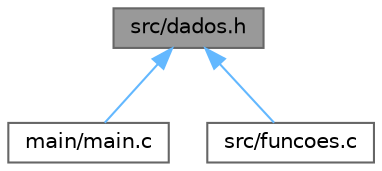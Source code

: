 digraph "src/dados.h"
{
 // LATEX_PDF_SIZE
  bgcolor="transparent";
  edge [fontname=Helvetica,fontsize=10,labelfontname=Helvetica,labelfontsize=10];
  node [fontname=Helvetica,fontsize=10,shape=box,height=0.2,width=0.4];
  Node1 [id="Node000001",label="src/dados.h",height=0.2,width=0.4,color="gray40", fillcolor="grey60", style="filled", fontcolor="black",tooltip="Declaração de dados."];
  Node1 -> Node2 [id="edge1_Node000001_Node000002",dir="back",color="steelblue1",style="solid",tooltip=" "];
  Node2 [id="Node000002",label="main/main.c",height=0.2,width=0.4,color="grey40", fillcolor="white", style="filled",URL="$main_8c.html",tooltip="Ficheiro main para chamar as funções."];
  Node1 -> Node3 [id="edge2_Node000001_Node000003",dir="back",color="steelblue1",style="solid",tooltip=" "];
  Node3 [id="Node000003",label="src/funcoes.c",height=0.2,width=0.4,color="grey40", fillcolor="white", style="filled",URL="$funcoes_8c.html",tooltip="Implementar funções."];
}
